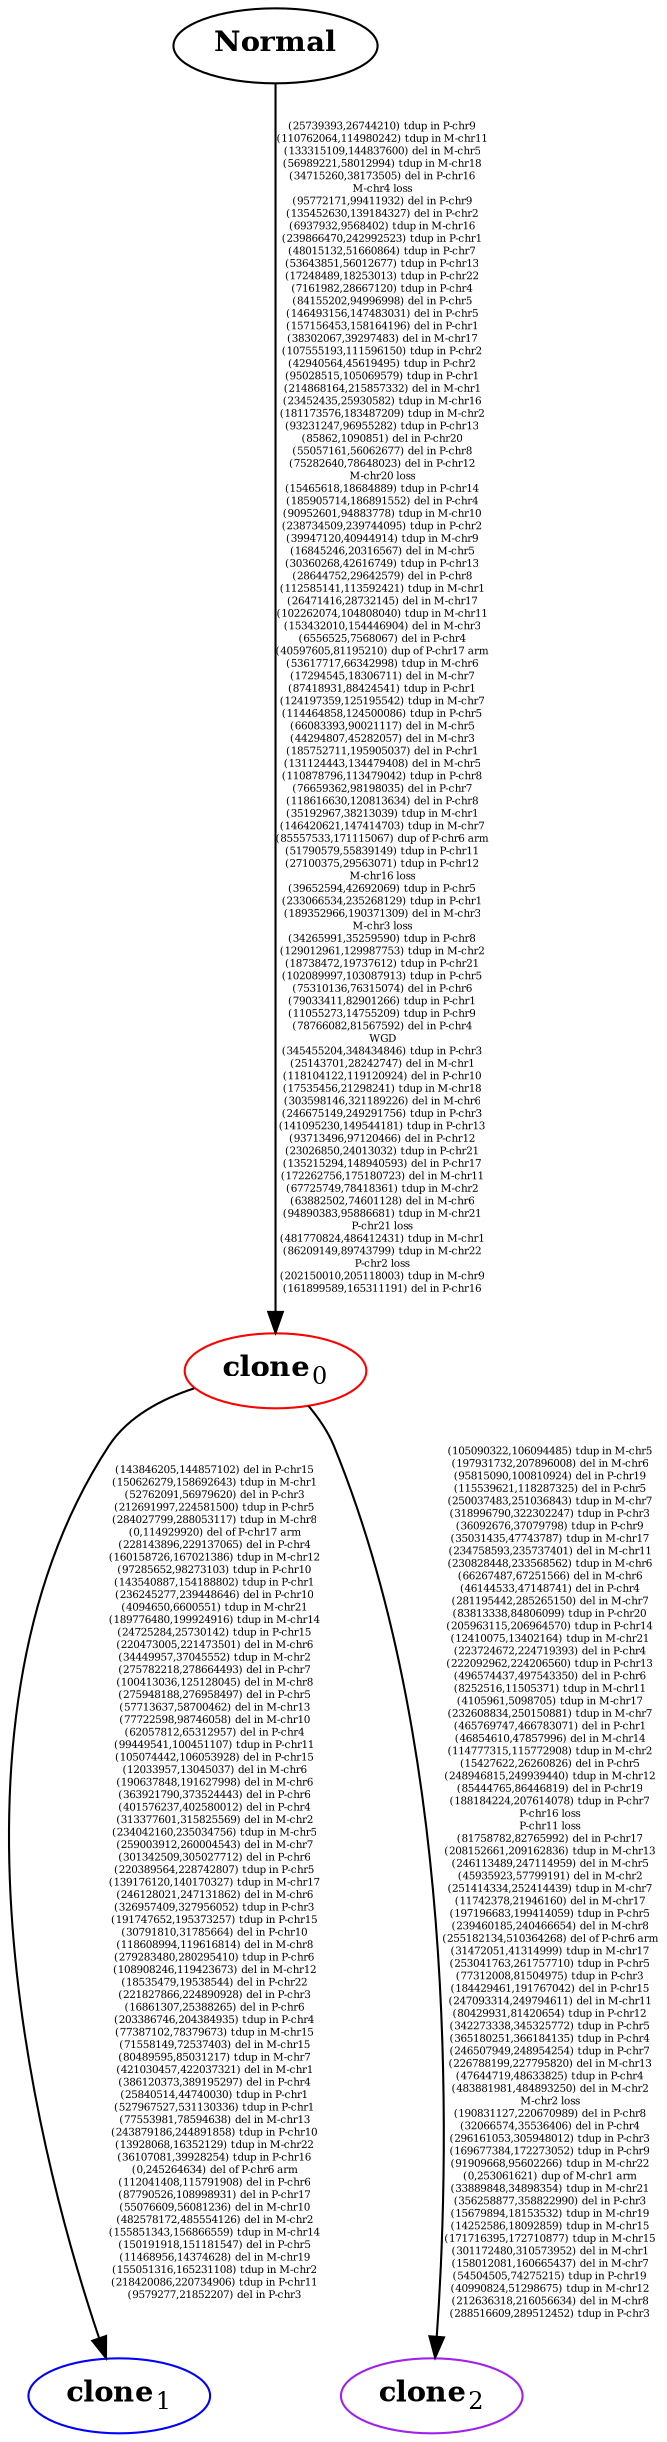 digraph EvolutionaryCloneTree {
splines=true;
sep="+25,25";
overlap=scalexy;
nodesep=0.6;
	subgraph T {
		N[label=<<B>Normal</B>>,color=black]
		0[label=<<B>clone</B><SUB>0</SUB>>,color=red]
		1[label=<<B>clone</B><SUB>1</SUB>>,color=blue]
		2[label=<<B>clone</B><SUB>2</SUB>>,color=purple]
	{rank = same; 1; 2}
	}
	N -> 0 [label="(25739393,26744210) tdup in P-chr9
(110762064,114980242) tdup in M-chr11
(133315109,144837600) del in M-chr5
(56989221,58012994) tdup in M-chr18
(34715260,38173505) del in P-chr16
M-chr4 loss
(95772171,99411932) del in P-chr9
(135452630,139184327) del in P-chr2
(6937932,9568402) tdup in M-chr16
(239866470,242992523) tdup in P-chr1
(48015132,51660864) tdup in P-chr7
(53643851,56012677) tdup in P-chr13
(17248489,18253013) tdup in P-chr22
(7161982,28667120) tdup in P-chr4
(84155202,94996998) del in P-chr5
(146493156,147483031) del in P-chr5
(157156453,158164196) del in P-chr1
(38302067,39297483) del in M-chr17
(107555193,111596150) tdup in P-chr2
(42940564,45619495) tdup in P-chr2
(95028515,105069579) tdup in P-chr1
(214868164,215857332) del in M-chr1
(23452435,25930582) tdup in M-chr16
(181173576,183487209) tdup in M-chr2
(93231247,96955282) tdup in P-chr13
(85862,1090851) del in P-chr20
(55057161,56062677) del in P-chr8
(75282640,78648023) del in P-chr12
M-chr20 loss
(15465618,18684889) tdup in P-chr14
(185905714,186891552) del in P-chr4
(90952601,94883778) tdup in M-chr10
(238734509,239744095) tdup in P-chr2
(39947120,40944914) tdup in M-chr9
(16845246,20316567) del in M-chr5
(30360268,42616749) tdup in P-chr13
(28644752,29642579) del in P-chr8
(112585141,113592421) tdup in M-chr1
(26471416,28732145) del in M-chr17
(102262074,104808040) tdup in M-chr11
(153432010,154446904) del in M-chr3
(6556525,7568067) del in P-chr4
(40597605,81195210) dup of P-chr17 arm
(53617717,66342998) tdup in M-chr6
(17294545,18306711) del in M-chr7
(87418931,88424541) tdup in P-chr1
(124197359,125195542) tdup in M-chr7
(114464858,124500086) tdup in P-chr5
(66083393,90021117) del in M-chr5
(44294807,45282057) del in M-chr3
(185752711,195905037) del in P-chr1
(131124443,134479408) del in M-chr5
(110878796,113479042) tdup in P-chr8
(76659362,98198035) del in P-chr7
(118616630,120813634) del in P-chr8
(35192967,38213039) tdup in M-chr1
(146420621,147414703) tdup in M-chr7
(85557533,171115067) dup of P-chr6 arm
(51790579,55839149) tdup in P-chr11
(27100375,29563071) tdup in P-chr12
M-chr16 loss
(39652594,42692069) tdup in P-chr5
(233066534,235268129) tdup in P-chr1
(189352966,190371309) del in M-chr3
M-chr3 loss
(34265991,35259590) tdup in P-chr8
(129012961,129987753) tdup in M-chr2
(18738472,19737612) tdup in P-chr21
(102089997,103087913) tdup in P-chr5
(75310136,76315074) del in P-chr6
(79033411,82901266) tdup in P-chr1
(11055273,14755209) tdup in P-chr9
(78766082,81567592) del in P-chr4
WGD
(345455204,348434846) tdup in P-chr3
(25143701,28242747) del in M-chr1
(118104122,119120924) del in P-chr10
(17535456,21298241) tdup in M-chr18
(303598146,321189226) del in M-chr6
(246675149,249291756) tdup in P-chr3
(141095230,149544181) tdup in P-chr13
(93713496,97120466) del in P-chr12
(23026850,24013032) tdup in P-chr21
(135215294,148940593) del in P-chr17
(172262756,175180723) del in M-chr11
(67725749,78418361) tdup in M-chr2
(63882502,74601128) del in M-chr6
(94890383,95886681) tdup in M-chr21
P-chr21 loss
(481770824,486412431) tdup in M-chr1
(86209149,89743799) tdup in M-chr22
P-chr2 loss
(202150010,205118003) tdup in M-chr9
(161899589,165311191) del in P-chr16", fontsize=5, fixedsize=true]
	0 -> 1 [label="(143846205,144857102) del in P-chr15
(150626279,158692643) tdup in M-chr1
(52762091,56979620) del in P-chr3
(212691997,224581500) tdup in P-chr5
(284027799,288053117) tdup in M-chr8
(0,114929920) del of P-chr17 arm
(228143896,229137065) del in P-chr4
(160158726,167021386) tdup in M-chr12
(97285652,98273103) tdup in P-chr10
(143540887,154188802) tdup in P-chr1
(236245277,239448646) del in P-chr10
(4094650,6600551) tdup in M-chr21
(189776480,199924916) tdup in M-chr14
(24725284,25730142) tdup in P-chr15
(220473005,221473501) del in M-chr6
(34449957,37045552) tdup in M-chr2
(275782218,278664493) del in P-chr7
(100413036,125128045) del in M-chr8
(275948188,276958497) del in P-chr5
(57713637,58700462) del in M-chr13
(77722598,98746058) del in M-chr10
(62057812,65312957) del in P-chr4
(99449541,100451107) tdup in P-chr11
(105074442,106053928) del in P-chr15
(12033957,13045037) del in M-chr6
(190637848,191627998) del in M-chr6
(363921790,373524443) del in P-chr6
(401576237,402580012) del in P-chr4
(313377601,315825569) del in M-chr2
(234042160,235034756) tdup in M-chr5
(259003912,260004543) del in M-chr7
(301342509,305027712) del in P-chr6
(220389564,228742807) tdup in P-chr5
(139176120,140170327) tdup in M-chr17
(246128021,247131862) del in M-chr6
(326957409,327956052) tdup in P-chr3
(191747652,195373257) tdup in P-chr15
(30791810,31785664) del in P-chr10
(118608994,119616814) del in M-chr8
(279283480,280295410) tdup in P-chr6
(108908246,119423673) del in M-chr12
(18535479,19538544) del in P-chr22
(221827866,224890928) del in P-chr3
(16861307,25388265) del in P-chr6
(203386746,204384935) tdup in P-chr4
(77387102,78379673) tdup in M-chr15
(71558149,72537403) del in M-chr15
(80489595,85031217) tdup in M-chr7
(421030457,422037321) del in M-chr1
(386120373,389195297) del in P-chr4
(25840514,44740030) tdup in P-chr1
(527967527,531130336) tdup in P-chr1
(77553981,78594638) del in M-chr13
(243879186,244891858) tdup in P-chr10
(13928068,16352129) tdup in M-chr22
(36107081,39928254) tdup in P-chr16
(0,245264634) del of P-chr6 arm
(112041408,115791908) del in P-chr6
(87790526,108998931) del in P-chr17
(55076609,56081236) del in M-chr10
(482578172,485554126) del in M-chr2
(155851343,156866559) tdup in M-chr14
(150191918,151181547) del in P-chr5
(11468956,14374628) del in M-chr19
(155051316,165231108) tdup in M-chr2
(218420086,220734906) tdup in P-chr11
(9579277,21852207) del in P-chr3", fontsize=5, fixedsize=true]
	0 -> 2 [label="(105090322,106094485) tdup in M-chr5
(197931732,207896008) del in M-chr6
(95815090,100810924) del in P-chr19
(115539621,118287325) del in P-chr5
(250037483,251036843) tdup in M-chr7
(318996790,322302247) tdup in P-chr3
(36092676,37079798) tdup in P-chr9
(35031435,47743787) tdup in M-chr17
(234758593,235737401) del in M-chr11
(230828448,233568562) tdup in M-chr6
(66267487,67251566) del in M-chr6
(46144533,47148741) del in P-chr4
(281195442,285265150) del in M-chr7
(83813338,84806099) tdup in P-chr20
(205963115,206964570) tdup in P-chr14
(12410075,13402164) tdup in M-chr21
(223724672,224719393) del in P-chr4
(222092962,224206560) tdup in P-chr13
(496574437,497543350) del in P-chr6
(8252516,11505371) tdup in M-chr11
(4105961,5098705) tdup in M-chr17
(232608834,250150881) tdup in M-chr7
(465769747,466783071) del in P-chr1
(46854610,47857996) del in M-chr14
(114777315,115772908) tdup in M-chr2
(15427622,26260826) del in P-chr5
(248946815,249939440) tdup in M-chr12
(85444765,86446819) del in P-chr19
(188184224,207614078) tdup in P-chr7
P-chr16 loss
P-chr11 loss
(81758782,82765992) del in P-chr17
(208152661,209162836) tdup in M-chr13
(246113489,247114959) del in M-chr5
(45935923,57799191) del in M-chr2
(251414334,252414439) tdup in M-chr7
(11742378,21946160) del in M-chr17
(197196683,199414059) tdup in P-chr5
(239460185,240466654) del in M-chr8
(255182134,510364268) del of P-chr6 arm
(31472051,41314999) tdup in M-chr17
(253041763,261757710) tdup in P-chr5
(77312008,81504975) tdup in P-chr3
(184429461,191767042) del in P-chr15
(247093314,249794611) del in M-chr11
(80429931,81420654) tdup in P-chr12
(342273338,345325772) tdup in P-chr5
(365180251,366184135) tdup in P-chr4
(246507949,248954254) tdup in P-chr7
(226788199,227795820) del in M-chr13
(47644719,48633825) tdup in P-chr4
(483881981,484893250) del in M-chr2
M-chr2 loss
(190831127,220670989) del in P-chr8
(32066574,35536406) del in P-chr4
(296161053,305948012) tdup in P-chr3
(169677384,172273052) tdup in P-chr9
(91909668,95602266) tdup in M-chr22
(0,253061621) dup of M-chr1 arm
(33889848,34898354) tdup in M-chr21
(356258877,358822990) del in P-chr3
(15679894,18153532) tdup in M-chr19
(14252586,18092859) tdup in M-chr15
(171716395,172710877) tdup in M-chr15
(301172480,310573952) del in M-chr1
(158012081,160665437) del in M-chr7
(54504505,74275215) tdup in P-chr19
(40990824,51298675) tdup in M-chr12
(212636318,216056634) del in M-chr8
(288516609,289512452) tdup in P-chr3", fontsize=5, fixedsize=true]
}


